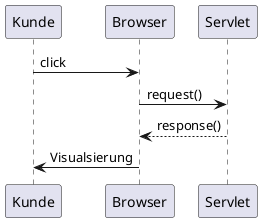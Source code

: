 /**
*Author: Joshua Bäuml
*/
@startuml
Kunde -> Browser: click
Browser -> Servlet: request()
Servlet --> Browser: response()
Browser -> Kunde: Visualsierung
@enduml